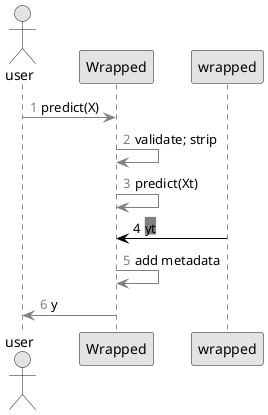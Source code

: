 @startuml

skinparam monochrome true
skinparam shadowing false

actor user
participant Wrapped
participant wrapped

autonumber 1 "<font color=grey>"
user -[#grey]> Wrapped: <back:white>predict(X)</back>
autonumber 2 "<font color=grey>"
Wrapped -[#grey]> Wrapped: <back:white>validate; strip</back>
autonumber 3 "<font color=grey>"
Wrapped -[#grey]> Wrapped: <back:white>predict(Xt)</back>
autonumber 4 "<font color=black>"
wrapped -[#black]> Wrapped: <back:grey>yt</back>
autonumber 5 "<font color=grey>"
Wrapped -[#grey]> Wrapped: <back:white>add metadata</back>
autonumber 6 "<font color=grey>"
Wrapped -[#grey]> user: <back:white>y</back>

@enduml
